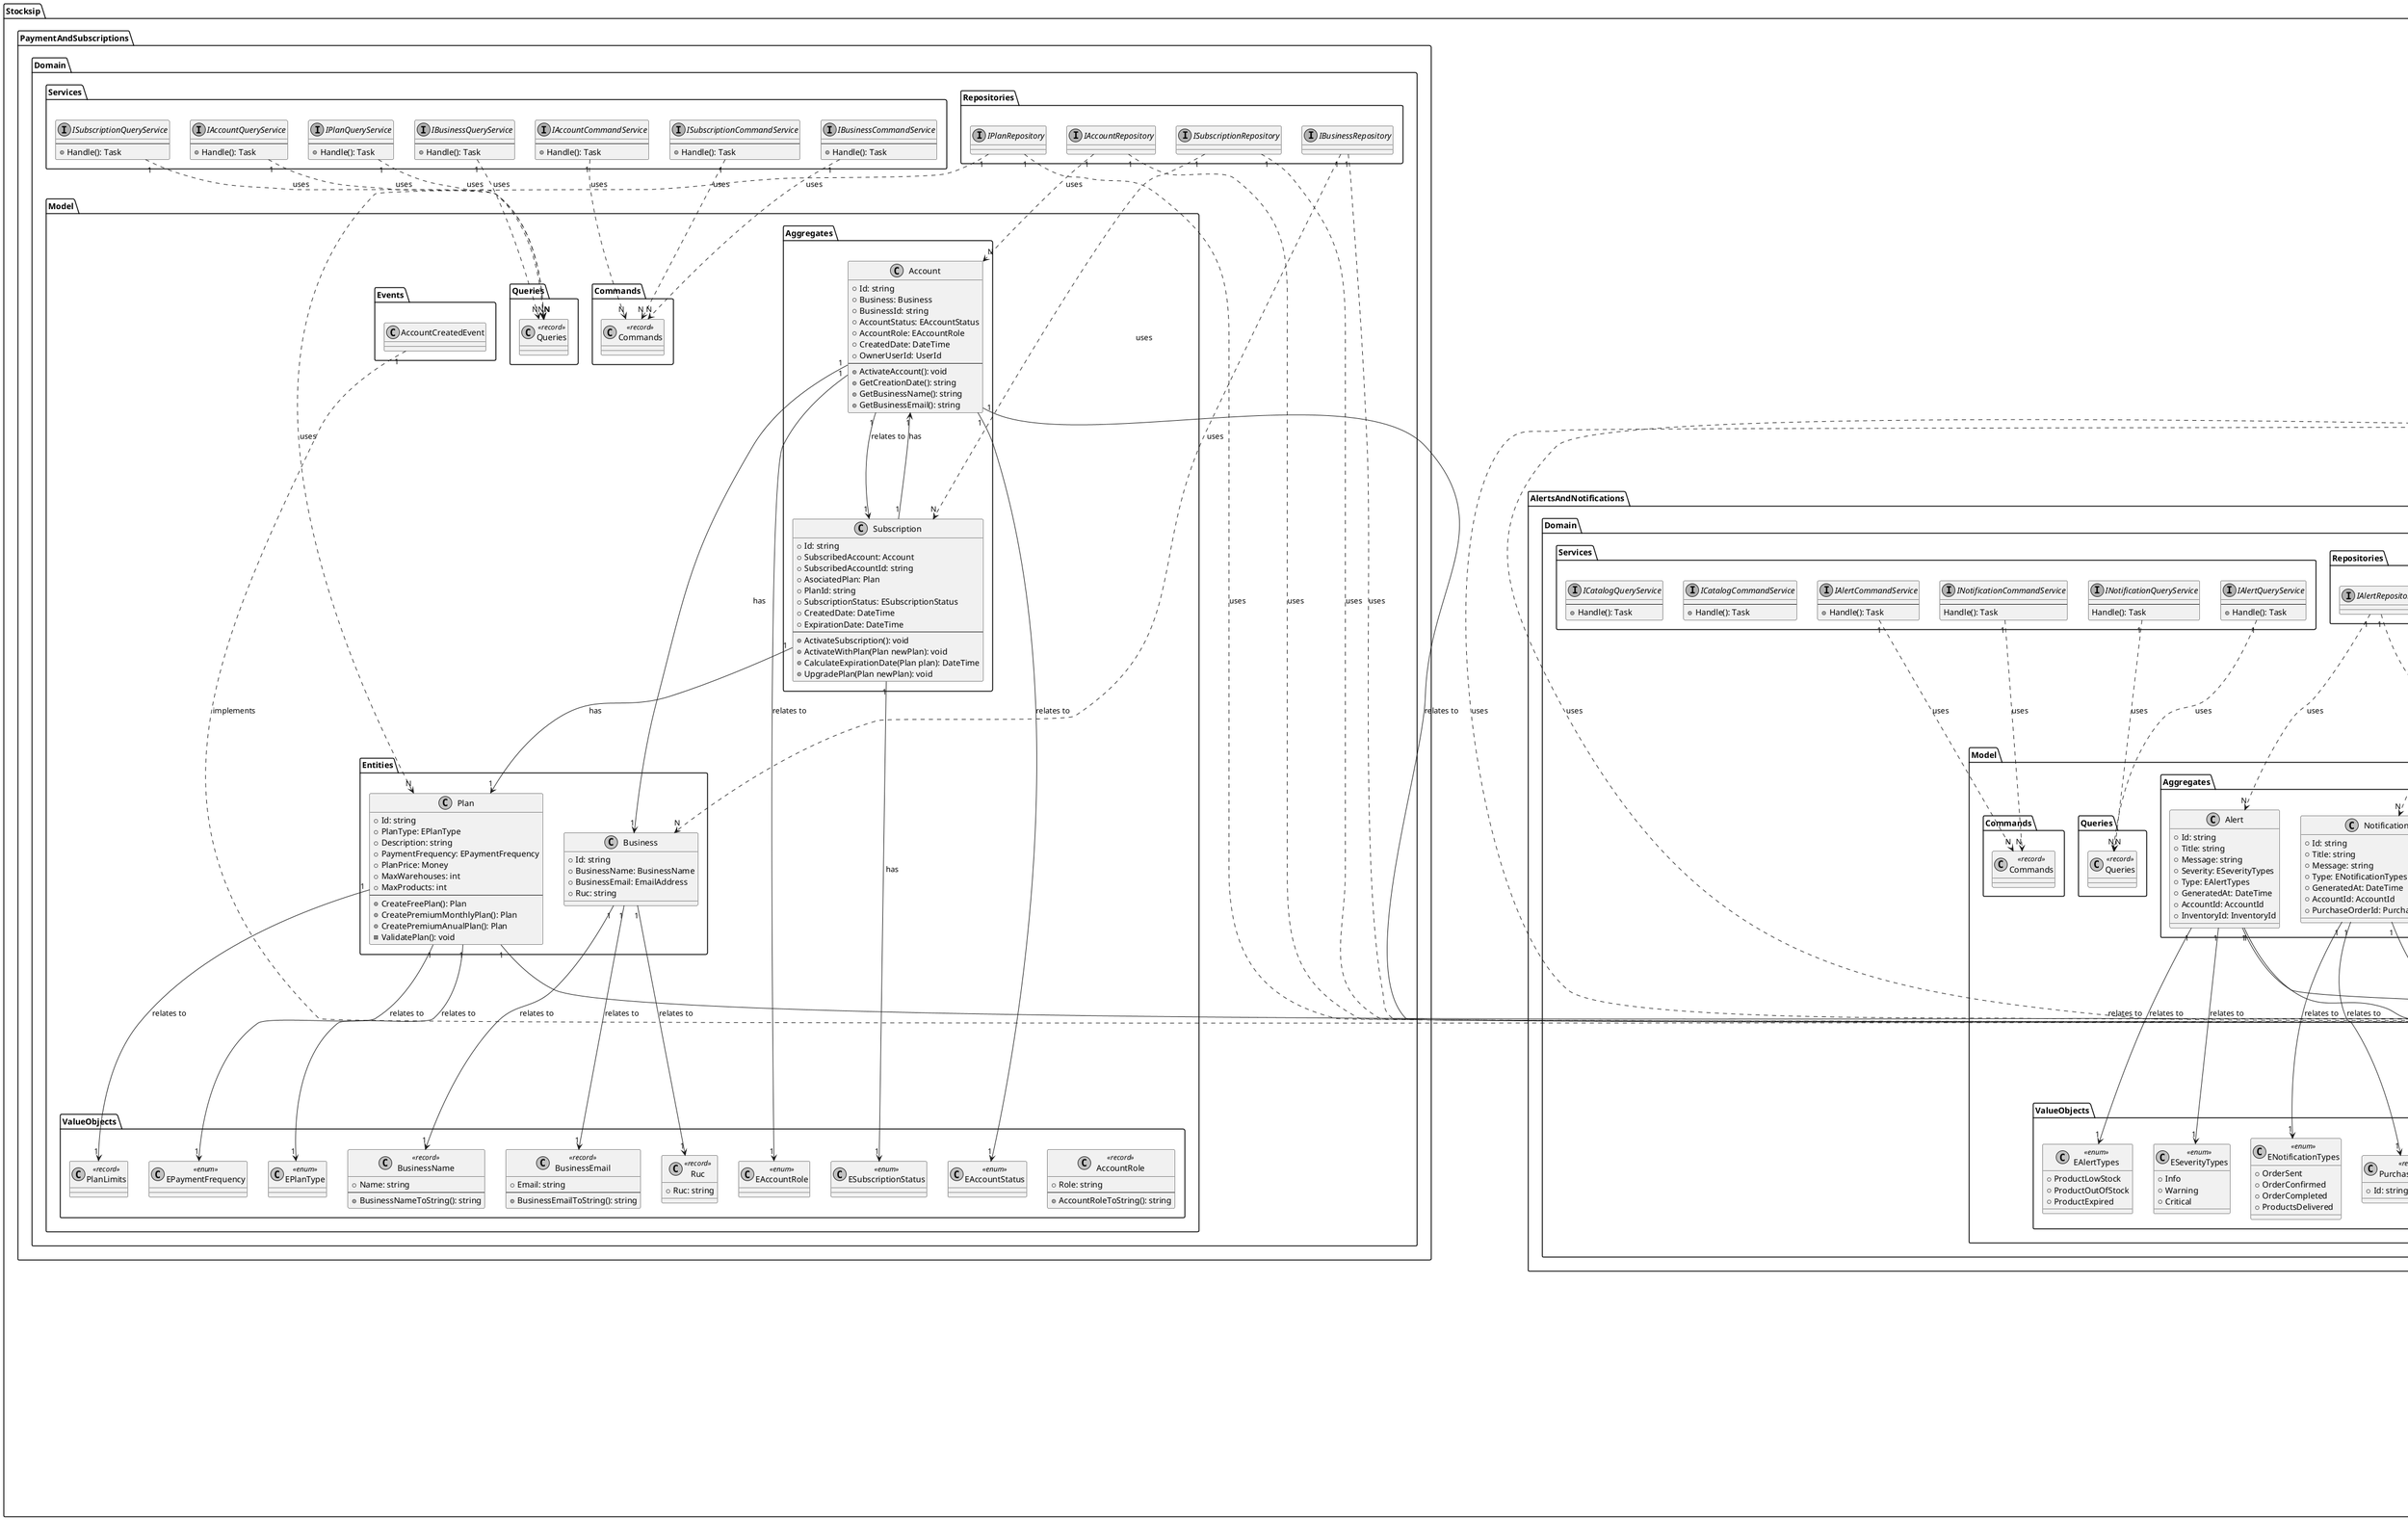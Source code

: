 @startuml

skinparam monochrome true

package "Stocksip.Shared.Domain" {
  package "Model" {
    package "Events" {
      interface "IEvent" as IEvent {}
    }
  
    package "ValueObjects" {
      class "PurchaseOrderId" as GeneralPurchaseOrderId <<record>> {
        +Id: string
      }
    
      class "CatalogId" as GeneralCatalogId <<record>> {
        +Id: string
      }
    
      class "AccountId" as AccountId <<record>> {
        +Id: string 
      }
      
      class "InventoryId" as InventoryId <<record>> {
        +Id: string
      }
      
      class "ProductId" as ProductId <<record>> {
        +Id: string
      }
      
      class "UserId" as GeneralUserId <<record>> {
        +Id: string 
      }
      
      class "Money" as Money <<record>> {
        +Amount: decimal
        +Currency: Currency
        --
        +MoneyToString(): string
      }
      
      class "Currency" as Currency <<record>> {
        +Code: string
        --
        +CurrencyToString(): string
        +GetHashCode(): int
      }
      
      class "Email" as GeneralEmail <<record>> {
        +Email: string
        --
        -IsEmailValid(string email): bool
      }
      
      class "ImageUrl" as ImageUrl <<record>> {
        +ImageUri: Uri
        --
        -CreateValidUrl(string ImageUri): Uri
        +ToString(): string
      }
    }
  }
  
  package "Repositories" {
    interface "IBaseRepository" as IBaseRepository {}
  }
  
  Money "1" --> "1" Currency : relates to
}


package "Stocksip.IAM.Domain" {
  package "Model" {
    package "Aggregates" {
      class "User" as User {
        +Id: int
        -Email: Email
        +Username: string
        +Password: string
        +CreatedAt: DateTime
        +UpdatedAt: DateTime
        +AccountId: AccountId
        +UserRole: Role
        +UserRoleId: string
        --
        +ChangePassword(string newPassword): User
        +UpdateUsername(string newUsername): User
        +ChangeRole(string newRole): void
      }
    }
    
    package "Entities" {
      class "Role" as Role {
        +Id: string
        +Name: EUserRoles
      }
    }
    
    package "ValueObjects" {
      class "EUserRoles" as EUserRoles <<enum>> {
        +SuperAdmin
        +Admin
        +AccountOwner
        +Normal
      }
    }
    
    package "Commands" {
      class "Commands" as UserCommands <<record>> {
      
      }
    }

    package "Queries" {
      class "Queries" as UserQueries <<record>> {
      
      }
    }
  }

  package "Services" {
    interface "IUserCommandService" as IUserCommandService {
    --
    +Handle(): Task
    }

    interface "IUserQueryService" as IUserQueryService {
    --
    +Handle(): Task
    }
  }

  package "Repositories" {
    interface "IUserRepository" as IUserRepository {}
  }

  User "1" --> "1" AccountId : relates to
  User "1" --> "1" GeneralEmail : relates to
  User "1" --> "1" Role : has
  
  Role "1" --> "1" EUserRoles : has
  
  IUserCommandService "1" ..> "N" UserCommands : uses
  IUserQueryService "1" ..> "N" UserQueries : uses
  
  IUserRepository "1" ..> "N" User : uses
  IUserRepository "1" ..> "1" IBaseRepository : uses
}

package "Stocksip.Profiles.Domain" {
  package "Model" {
    package "Aggregates" {
      class "Profile" as Profile {
        +Id: string
        -Name: PersonName
        -PersonContactNumber: PersonContactNumber
        +FirstName: string 
        +LastName: string
        +ContactNumber: string
        +Sex: string
        +BirthDate: DateTime
        +CreatedAt: DateTime
        +UpdatedAt: DateTime
        +AvatarUrl: string
        +UserId: UserId
      }
    }

    package "ValueObjects" {
      
      class "PersonContactNumber" as PersonContactNumber <<record>> {
        +PhoneNumber: string
      }

      class "PersonName" as PersonName <<record>> {
        +FirstName: string
        +LastName: string
        --
        +GetFullName(): string
      }
    }

    package "Commands" {
      class "Commands" as ProfileCommands <<record>> {}
    }

    package "Queries" {
      class "Queries" as ProfileQueries <<record>> {}
    }
  }

  package "Services" {
    interface "IProfileCommandService" as IProfileCommandService {
    --
    +Handle(): Task
    }

    interface "IProfileQueryService" as IProfileQueryService {
    --
    +Handle(): Task
    }
  }

  package "Repositories" {
    interface "IProfileRepository" as IProfileRepository {}
  }
  
  Profile "1" --> "1" GeneralUserId : relates to
  Profile "1" --> "1" PersonName : relates to
  Profile "1" --> "1" PersonContactNumber : relates to
  
  IProfileCommandService "1" ..> "N" ProfileCommands : uses
  IProfileQueryService "1" ..> "N" ProfileQueries : uses
  
  IProfileRepository "1" ..> "1" IBaseRepository : uses
  IProfileRepository "1" ..> "N" Profile : uses
}

package "Stocksip.InventoryManagement.Domain" {
  package "Model" {
    package "Aggregates" {
      class "Product" as Product {
        +ProductId: string
        +ProductName: string
        +UnitPrice: Money
        +Brand: Brand
        +Type: EProductType
        +MinimumStock: ProductMinimumStock
        +TotalStockinStore: int
        +IsInWarehouse: bool
        +ImageUrl: ImageUrl
        +AccountId: AccountId
        +SuplierId: AccountId
        +Inventories: ICollection<Inventory>
        --
        +SetMinimumStock(int newMinimumStock): void
        +GetMinimumStock(): ProductMinimumStock
        +UpdateProductInfo(): void
        -ExistsInventoryRelation(Inventory inventory): bool
        +AddInventoryRelation(inventory inventory): void
        +RemoveInventoryRelation(inventory inventory): void
        +AddStockToTotal(int stock): void
      }

      class "Warehouse" as Warehouse {
        +WarehouseId: string
        +Name: string
        +Address: WarehouseAddress
        +Temperature: Temperature
        +TotalCapacity: Capacity
        +ImageUrl: ImageUrl
        +AccountId: AccountId
        +Inventories: ICollection<Inventory>
        --
        +UpdateWarehouse(): void
        -ValidateWarehouseName(string name): string
        -ExistsInventoryRelation(Inventory inventory): bool
        +AddInventoryRelation(inventory inventory): void
        +RemoveInventoryRelation(inventory inventory): void
      }

      class "Inventory" as Inventory {
        +InventoryId: string  
        +ProductStored: Product
        +WarehouseStore: Warehouse
        +ProductId: string
        +WarehouseId: string
        +CurrentStock: ProductStock
        +CurrentState: EProductState
        --
        +SetProductStateToOutOfStock(): void
        +SetProductStateToWithStock(): void
        +AddStockToProduct(int addedStock): void
        +RemoveStockFromProduct(int removedStock): void
        +MoveProductToAnotherWarehouse(string newWarehouseId): void
      }

      class "CareGuide" as CareGuide {
        +CareGuideId: string
        +AccountId: AccountId
        +ProductAssociated: Product
        +ProductId: string
        +Title: string
        +Summary: string
        +RecommendedMinTemperature: double
        +RecommendedMaxTemperature: double
        +RecommendedPlaceStorage: string
        +GeneralRecommendation: string
        --
        +UpdateRecommendations(): void
        +UnassignCareGuide(): void
        +AsignCareGuideToAnotherProduct(string newProductId): void
      }
      
      class "Catalog" as Catalog {
        +Id: string
        +Name: string
        +Description: string
        +CatalogItems: ICollection<CatalogItem>
        +OwnerAccount: AccountId
        +OwnerEmail: Email
        +IsPublished: bool
        --
        +PublishCatalog(): void
        +UnpublishCatalog(): void
        +UpdateCatalog(string newName, string newDesc): void
        +AddItem(ProductId productId): void
        +RemoveItem(ProductId productId): void
        +GetOwnerAccount(): AccountId
      }
    }

    package "Entities" {
      class "CatalogItem" as CatalogItem {
        +ProductId: ProductId
        +InventoryId> InventoryId
        +UnitPrice: Money
        +StockAvailable: int
        +AddedDate: DateTime
      }
      
      class "Brand" as Brand {
        +Id: string
        +Name: EBrandNames
      }
    
      class "ProductExit" as ProductExit {
        +Id: string
        +InventoryAffected: Inventory
        +InventoryAffectedId: Inventory
        +ExitReason: EProductExitReasons
        +OutputQuantity: int
        +ExitDate: DateTime
        --
        +UpdateInventoryAfterExit(int outputQuantity): void
      }
      
      class "ProductTransfer" as ProductMovement {
        +Id: string
        +OriginalInventory: Inventory
        +OriginalInventoryId: string
        +NewWarehouse: Warehouse
        +NewWarehouseId: string
        +ProductToTransfer: Product
        +ProductToTransferId: string
        +AmountTransfered: int
        +TransferDate: DateTime
        --
        +UpdateInventoryAfterTransfer(int amountTransfered): void
      }
    }

    package "ValueObjects" {
      class "Capacity" as Capacity <<record>> {
        +TotalCapacity: double
        --
        -IsCapacityValid(double capacity): bool
      }
      
      class "EBrandNames" as EBrandNames <<enum>> {
        +Queirolo
        +Tabernero
      }
      
      class "EProductType" as EProductType <<enum>> {
        +Snack
        +Soda
        +Wine
        +Whisky
        +Rum
        +Tequila
      }
      
      class "EProductExitReasons" as EProductExitReasons <<enum>> {}
      class "EProductState" as EProductState <<enum>> {}
      
      class "ProductContent" as ProductContent <<record>> {
        +Content: double
        --
        -IsContentValid(double content): bool
      }
      
      class "ProductMinimumStock" as ProductMinimumStock <<record>> {
        +MinimumStock: int
        --
        -IsMinimumStockValid(int stock): bool
        +GetMinimumStock(): int
        +UpdateMinimumStock(int stock): ProductMinimumStock
      }
      
      class "ProductStock" as ProductStock <<record>> {
        +Stock: int
        --
        +IsStockValid(int stock): bool
        +IncreaseStock(int stock): ProductStock
        +ReduceStock(int stock): ProductStock
        +GetCurrentStock(): int
      }
      
      class "Temperature" as Temperature <<record>> {
        +Temperature: double
        --
        -IsTemperatureValid(double temp): bool
      }
      
      class "WarehouseAddress" as WarehouseAddress <<record>> {
        +Street: string
        +City: string
        +District: string
        +PostalCode: string
        +Country: string
        --
        -IsAddressValid(): bool
      }
    }

    package "Commands" {
      class "Commands" as InventoryCommands <<record>> {}
    }

    package "Queries" {
      class "Queries" as InventoryQueries <<record>> {}
    }

    package "Events" {
      class "Events" as InventoryEvents <<record>> {}
    }
  }
    
  package "Services" {
    interface "IBrandCommandService" as IBrandCommandService {
      --
      Handle(): Task
    }
    
    interface "IBrandQueryService" as IBrandQueryService {
      --
      Handle(): Task
    }
  
    interface "IProductCommandService" as IProductCommandService {
      --
      +Handle(): Task
    }
    
    interface "IProductQueryService" as IProductQueryService {
      --
      +Handle(): Task
    }
    
    interface "IWarehouseCommandService" as IWarehouseCommandService {
      --
      +Handle(): Task
    }
    
    interface "IWarehouseQueryService" as IWarehouseQueryService {
      --
      +Handle(): Task
    }
    
    interface "IInventoryCommandService" as IInventoryCommandService {
      --
      +Handle(): Task
    }
    
    interface "IInventoryQueryService" as IInventoryQueryService {
      --
      +Handle(): Task
    }
    
    interface "ICareGuideCommandService" as ICareGuideCommandService {
      --
      +Handle(): Task
    }
    
    interface "ICareGuideQueryService" as ICareGuideQueryService {
      --
      +Handle(): Task
    }
  }
  
  package "Repositories" {
    interface "IProductRepository" as IProductRepository {}
    interface "IProductExitRepository" as IProductExitRepository {}
    interface "IProductMovementRepository" as IProductMovementRepository {}
    interface "IWarehouseRepository" as IWarehouseRepository {}
    interface "IInventoryRepository" as IInventoryRepository {}
    interface "ICareGuideRepository" as ICareGuideRepository {}
    interface "IBrandRepository" as IBrandRepository {}
    interface "ICatalogRepository" as ICatalogRepository {}
  }
  
  Product "1" --> "1" AccountId : relates to
  Product "1" --> "1" EProductType : relates to
  Product "1" --> "1" ImageUrl : relates to
  Product "1" --> "N" Inventory : has
  Product "1" --> "1" ProductMinimumStock : relates to
  Product "1" --> "1" ProductContent : relates to
  Product "1" --> "1" Money : relates to 
  Product "1" --> "1" Brand : relates to
  
  Warehouse "1" --> "1" AccountId : relates to
  Warehouse "1" --> "N" Inventory : relates to
  Warehouse "1" --> "1" Capacity : relates to 
  Warehouse "1" --> "1" WarehouseAddress : relates to
  Warehouse "1" --> "1" Temperature : relates to
  
  Inventory "1" --> "1" EProductState : relates to
  Inventory "1" --> "1" ProductStock : relates to
  
  CareGuide "1" --> "1" Product : relates to
  
  ProductExit "1" --> "N" Product : uses
  ProductExit "1" --> "1" EProductExitReasons : relates to
  
  Catalog "1" ..> "N" CatalogItem : has
  Catalog "1" --> "1" AccountId : relates to
  Catalog "1" --> "1" GeneralEmail : relates to
  Catalog "1" --> "1" Money : relates to
  
  CatalogItem "1" --> "1" Money : relates to
  CatalogItem "1" --> "1" ProductId : relates to
  CatalogItem "1" --> "1" InventoryId : relates to
  
  ProductMovement "1" --> "N" Product : uses
  ProductMovement "1" --> "1" Inventory : creates
  ProductMovement "1" --> "1" Warehouse : uses
  
  IProductRepository "1" ..> "N" Product : uses
  IProductRepository "1" ..> "1" IBaseRepository : uses
  
  IWarehouseRepository "1" ..> "N" Warehouse : uses
  IWarehouseRepository "1" ..> "1" IBaseRepository : uses
  
  IInventoryRepository "1" ..> "N" Inventory : uses
  IInventoryRepository "1" ..> "1" IBaseRepository : uses
  
  ICareGuideRepository "1" ..> "N" CareGuide : uses
  ICareGuideRepository "1" ..> "1" IBaseRepository : uses
  
  IBrandRepository "1" ..> "N" Brand : uses
  IBrandRepository "1" ..> "1" IBaseRepository : uses
  
  IProductExitRepository "1" ..> "N" ProductExit : uses
  IProductExitRepository "1" ..> "1" IBaseRepository : uses
  
  IProductMovementRepository "1" ..> "N" ProductMovement : uses
  IProductMovementRepository "1" ..> "1" IBaseRepository : uses
  
  IProductCommandService "1" ..> "N" InventoryCommands : uses
  IProductQueryService "1" ..> "N" InventoryQueries : uses
  
  IWarehouseCommandService "1" ..> "N" InventoryCommands : uses
  IWarehouseQueryService "1" ..> "N" InventoryQueries : uses
  
  IBrandCommandService "1" ..> "N" InventoryCommands : uses
  IBrandQueryService "1" ..> "N" InventoryQueries : uses
  
  IInventoryCommandService "1" ..> "N" InventoryCommands : uses
  IInventoryQueryService "1" ..> "N" InventoryQueries : uses
  
  ICareGuideCommandService "1" ..> "N" InventoryCommands : uses
  ICareGuideQueryService "1" ..> "N" InventoryQueries : uses
  
  ICatalogCommandService "1" ..> "1" InventoryCommands : uses
  ICatalogQueryService "1" ..> "1" InventoryQueries : uses
  
  InventoryEvents "1" ..> "1" IEvent : implements
  
  ICatalogRepository "1" ..> "1" Catalog : uses
  ICatalogRepository "1" ..> "1" IBaseRepository : uses
}

package "Stocksip.AlertsAndNotifications.Domain" {
  package "Model" {
    package "Aggregates" {
      class "Alert" as Alert {
        +Id: string
        +Title: string
        +Message: string
        +Severity: ESeverityTypes
        +Type: EAlertTypes
        +GeneratedAt: DateTime
        +AccountId: AccountId
        +InventoryId: InventoryId
      }
      
      class "Notification" as Notification {
        +Id: string
        +Title: string
        +Message: string
        +Type: ENotificationTypes
        +GeneratedAt: DateTime
        +AccountId: AccountId
        +PurchaseOrderId: PurchaseOrderId
      }
    }
    
    package "ValueObjects" {
      class "EAlertTypes" as EAlertTypes <<enum>> {
        +ProductLowStock
        +ProductOutOfStock
        +ProductExpired
      }
      
      class "ESeverityTypes" as ESeverityTypes <<enum>> {
        +Info
        +Warning
        +Critical
      }
      
      class "ENotificationTypes" as ENotificationTypes <<enum>> {
        +OrderSent
        +OrderConfirmed
        +OrderCompleted
        +ProductsDelivered
      }
      
      class "PurchaseOrderId" as PurchaseOrderId <<record>> {
        +Id: string
      }
    }
    
    package "Commands" {
      class "Commands" as AlertCommands <<record>> {}
    }

    package "Queries" {
      class "Queries" as AlertQueries <<record>> {}
    }
  }
  
  package "Services" {
    interface "IAlertCommandService" as IAlertCommandService {
      --
      +Handle(): Task
    }
    
    interface "IAlertQueryService" as IAlertQueryService {
      --
      +Handle(): Task
    }
    
    interface "INotificationCommandService" as INotificationCommandService {
      --
      Handle(): Task
    }
    
    interface "INotificationQueryService" as INotificationQueryService {
      --
      Handle(): Task
    }
    
    interface "ICatalogCommandService" as ICatalogCommandService {
      --
      +Handle(): Task
    }
    
    interface "ICatalogQueryService" as ICatalogQueryService {
      --
      +Handle(): Task
    }
  }
  
  package "Repositories" {
    interface "IAlertRepository" as IAlertRepository {}
    interface "INotificationRepository" as INotificationRepository {}
  }
  
  Alert "1" --> "1" EAlertTypes : relates to
  Alert "1" --> "1" ESeverityTypes : relates to
  Alert "1" --> "1" InventoryId : relates to
  Alert "1" --> "1" AccountId : relates to
  
  Notification "1" --> "1" ENotificationTypes : relates to
  Notification "1" --> "1" AccountId : relates to
  Notification "1" --> "1" PurchaseOrderId : relates to
  
  IAlertCommandService "1" ..> "N" AlertCommands : uses
  IAlertQueryService "1" ..> "N" AlertQueries : uses
  
  INotificationCommandService "1" ..> "N" AlertCommands : uses
  INotificationQueryService "1" ..> "N" AlertQueries : uses
  
  IAlertRepository "1" ..> "N" Alert : uses
  IAlertRepository "1" ..> "1" IBaseRepository : uses
  
  INotificationRepository "1" ..> "N" Notification : uses
  INotificationRepository "1" ..> "1" IBaseRepository : uses
}

package "Stocksip.PaymentAndSubscriptions.Domain" {
  package "Model" {
    package "Aggregates" {
      class "Account" as Account {
        +Id: string
        +Business: Business
        +BusinessId: string
        +AccountStatus: EAccountStatus
        +AccountRole: EAccountRole
        +CreatedDate: DateTime
        +OwnerUserId: UserId
        --
        +ActivateAccount(): void
        +GetCreationDate(): string
        +GetBusinessName(): string
        +GetBusinessEmail(): string
      }
      
      class "Subscription" as Subscription {
        +Id: string
        +SubscribedAccount: Account
        +SubscribedAccountId: string
        +AsociatedPlan: Plan
        +PlanId: string
        +SubscriptionStatus: ESubscriptionStatus
        +CreatedDate: DateTime
        +ExpirationDate: DateTime
        --
        +ActivateSubscription(): void
        +ActivateWithPlan(Plan newPlan): void
        +CalculateExpirationDate(Plan plan): DateTime
        +UpgradePlan(Plan newPlan): void
      }
    }
    
    package "Entities" {
      class "Plan" as Plan {
        +Id: string
        +PlanType: EPlanType
        +Description: string
        +PaymentFrequency: EPaymentFrequency
        +PlanPrice: Money
        +MaxWarehouses: int
        +MaxProducts: int
        --
        +CreateFreePlan(): Plan
        +CreatePremiumMonthlyPlan(): Plan
        +CreatePremiumAnualPlan(): Plan
        -ValidatePlan(): void
      }
      
      class "Business" as Business {
        +Id: string
        +BusinessName: BusinessName
        +BusinessEmail: EmailAddress
        +Ruc: string
      }
    }
    
    package "ValueObjects" {
      class "AccountRole" as AccountRole <<record>> {
        +Role: string
        --
        +AccountRoleToString(): string
      }
      
      class "BusinessName" as BusinessName <<record>> {
        +Name: string
        --
        +BusinessNameToString(): string
      }
      
      class "BusinessEmail" as BusinessEmail <<record>> {
        +Email: string
        --
        +BusinessEmailToString(): string
      }
      
      class "Ruc" as Ruc <<record>> {
        +Ruc: string
      }
      
      class "PlanLimits" as PlanLimits <<record>> {}
      
      class "EAccountRole" as EAccountRole <<enum>> {}
      class "EAccountStatus" as EAccountStatus <<enum>> {}
      class "EPaymentFrequency" as EPaymentFrequency <<enum>> {}
      class "EPlanType" as EPlanType <<enum>> {}
      class "ESubscriptionStatus" as ESubscriptionStatus <<enum>> {}
    }
    
    package "Commands" {
      class "Commands" as PaymentCommands <<record>> {}
    }

    package "Queries" {
      class "Queries" as PaymentQueries <<record>> {}
    }
    
    package "Events" {
      class "AccountCreatedEvent" as AccountCreatedEvent {}
    }
  }
  
  package "Services" {
    interface "IAccountCommandService" as IAccountCommandService {
      --
      +Handle(): Task
    }
    
    interface "IAccountQueryService" as IAccountQueryService {
      --
      +Handle(): Task
    }
    
    interface "IPlanQueryService" as IPlanQueryService {
      --
      +Handle(): Task
    }
    
    interface "ISubscriptionCommandService" as ISubscriptionCommandService {
      --
      +Handle(): Task
    }
    
    interface "ISubscriptionQueryService" as ISubscriptionQueryService {
      --
      +Handle(): Task
    }
    
    interface "IBusinessCommandService" as IBusinessCommandService {
      --
      +Handle(): Task
    }
    
    interface "IBusinessQueryService" as IBusinessQueryService {
      --
      +Handle(): Task
    }
  }
  
  package "Repositories" {
    interface "IAccountRepository" as IAccountRepository {}
    interface "ISubscriptionRepository" as ISubscriptionRepository {}
    interface "IPlanRepository" as IPlanRepository {}
    interface "IBusinessRepository" as IBusinessRepository {}
  }
  
  Account "1" --> "1" Subscription : relates to
  Account "1" --> "1" GeneralUserId : relates to
  Account "1" --> "1" EAccountStatus : relates to 
  Account "1" --> "1" EAccountRole : relates to
  Account "1" --> "1" Business : has
  
  Subscription "1" --> "1" Plan : has
  Subscription "1" --> "1" Account : has
  Subscription "1" --> "1" ESubscriptionStatus : has
  
  Business "1" --> "1" BusinessEmail : relates to
  Business "1" --> "1" BusinessName : relates to
  Business "1" --> "1" Ruc : relates to
  
  Plan "1" --> "1" Money : relates to
  Plan "1" --> "1" EPlanType : relates to
  Plan "1" --> "1" EPaymentFrequency : relates to
  Plan "1" --> "1" PlanLimits : relates to
  
  IAccountCommandService "1" ..> "N" PaymentCommands : uses
  IAccountQueryService "1" ..> "N" PaymentQueries : uses
  IPlanQueryService "1" ..> "N" PaymentQueries : uses
  ISubscriptionCommandService "1" ..> "N" PaymentCommands : uses
  ISubscriptionQueryService "1" ..> "N" PaymentQueries : uses
  IBusinessCommandService "1" ..> "N" PaymentCommands : uses
  IBusinessQueryService "1" ..> "N" PaymentQueries : uses
  
  AccountCreatedEvent "1" ..> "1" IEvent : implements
  
  IAccountRepository "1" ..> "N" Account : uses
  IAccountRepository "1" ..> "1" IBaseRepository : uses
  
  ISubscriptionRepository "1" ..> "N" Subscription : uses
  ISubscriptionRepository "1" ..> "1" IBaseRepository : uses
  
  IPlanRepository "1" ..> "N" Plan : uses
  IPlanRepository "1" ..> "1" IBaseRepository : uses
  
  IBusinessRepository "1" ..> "N" Business : uses
  IBusinessRepository "1" ..> "1" IBaseRepository : uses
}

package "Stocksip.ProcurementOrdering.Domain" {
  package "Model" {
    package "Aggregates" {
      class "PurchaseOrder" as PurchaseOrder {
        +OrderCode: string
        +Items: ICollection<PurchaseOrderItem>
        +Status: EOrderStatuses
        +CatalogToBuyFromId: CatalogId
        +GenerationDate: DateTime
        +CompletitionDate: DateTime
        +Buyer: AccountId
        +IsOrderSent: bool
        +TotalToPay: Money
        --
        +SendOrder(): void
      }
      
      class "Cart" as Cart {
        +Id: string
        +Items: ICollection<CartItem>
        +CatalogToBuyFromId: CatalogId
        +Buyer: AccountId
        +GenerationDate: DateTime
        +ModificationDate: DateTime
        --
        +AddItem(CatalogItemId catalogItemid, Money unitPrice, int quantityToPurchase): void
        +RemoveItem(catalogItemid catalogItemid): void
        +UpdateItemQuantity(CartItemId cartIdemId, int quantityToAdd): void
        +CalculateTotal(): Money
        +CheckOut(): PuchaseOrder
      }
    }
  
    package "Entities" {
      class "CartItem" as CartItem {
        +Id: string
        +CatalogItemId: CatalogItemId
        +UnitPrice: Money
        +QuantityToPurchase: int
        --
        +CalculateSubTotal(): Money
      }
    
      class "PurchaseOrderItem" as PurchaseOrderItem {
        +ProductId: ProductId
        +UnitPrice: Money
        +InventoryId: InventoryId
        +QuantityToPurchase: int
        --
        +CalculateSubTotal(): Money
      }
    }
    
    package "ValueObjects" {
      class "CatalogItemId" as CatalogItemId <<record>> {
        +Id: string
      }
    
      class "EPurchaseOrderStatuses" as EPurchaseOrderStatuses <<enum>> {
        +Sent
        +Processing
        +Confirmed
        +Deliverying
        +Received
        +Canceled
      }
      
      interface "IConfirmable" as IConfirmable {
        --
        +SendOrder(): void
        +ProcessOrder(): void
        +ConfirmOrder(): void
        +DeliverOrder(): void
        +ReceiveOrder(): void
        +CancelOrder(): void
      }
    }
    
    package "Events" {
      class "OrderCompleted" as OrderCompleted {}
    }
    
    package "Commands" {
      class "Commands" as OrderCommands <<record>> {}
    }
    
    package "Queries" {
      class "Queries" as OrderQueries <<record>> {}
    }
  }
  
  package "Services" {
    interface "IOrderQueryService" as IOrderQueryService {
      --
      +Handle(): Task
    }
    
    interface "IOrderCommandService" as IOrderCommandService {
      --
      +Handle(): Task
    }
  }
  
  package "Repositories" {
    interface "IOrderRepository" as IOrderRepository {}
  }
  
  PurchaseOrder "1" ..> "N" PurchaseOrderItem : has
  PurchaseOrder "1" --> "1" EPurchaseOrderStatuses : relates to
  PurchaseOrder "1" --> "1" Money : relates to
  PurchaseOrder "1" ..> "1" IConfirmable : implements
  PurchaseOrder "1" --> "1" GeneralCatalogId : relates to
  
  PurchaseOrderItem "1" --> "1" ProductId : relates to
  PurchaseOrderItem "1" --> "1" Money : relates to
  PurchaseOrderItem "1" --> "1" InventoryId : relates to
  
  CartItem "1" --> "1" CatalogItemId : relates to
  
  OrderCompleted "1" ..> "1" IEvent : implements
  
  IOrderCommandService "1" ..> "1" OrderCommands : uses
  IOrderQueryService "1" ..> "1" OrderQueries : uses
  
  IOrderRepository "1" ..> "1" PurchaseOrder : uses
  IOrderRepository "1" ..> "1" IBaseRepository : uses
}

package "Stocksip.OrderManagement.Domain" {
  package "Model" {
    package "Aggregates" {
      class "SalesOrder" as SalesOrder {
        +OrderCode: string
        +PurchaseOrderId: PurchaseOrderId
        +Items: ICollection<SalesOrderItem>
        +Status: ESalesOrderStatuses
        +CatalogToBuyFrom: CatalogId
        +ReceiptDate: DateTime
        +CompletitionDate: DateTime
        +Buyer: AccountId
        --
        +AddItem(ProductId productId, Money unitPrice, int amountToPurchase): void
        +RemoveItem(ProductId productId): void
        +CalculateTotal(): Money
      }
    }
    
    package "Entities" {
      class "SalesOrderItem" as SalesOrderItem {
        +ProductId: ProductId
        +UnitPrice: Money
        +InventoryId: InventoryId
        +QuantityToSell: int
        --
        +CalculateSubTotal(): Money
      }
    }
    
    package "Events" {
      class "OrderDelivered" as OrderDelivered {}
    }
    
    package "ValueObjects" {
      class "ESalesOrderStatuses" as ESalesOrderStatuses <<enum>> {
        +Received
        +Processing
        +Confirmed
        +Deliverying
        +Arrived
        +Canceled
      }
    
      interface "IDeliverable" as IDeliverable {
        --
        +ProcessOrder(): void
        +ConfirmOrder(): void
        +DeliverOrder(): void
        +ArriveOrder(): void
        +CancelOrder(): void
      }
    }
    
    package "Commands" {
      class "Commands" as SalesCommands <<record>> {}
    }
    
    package "Queries" {
      class "Queries" as SalesQueries <<record>> {}
    }
  }
  
  package "Services" {
    interface "ISalesOrderQueryService" as ISalesOrderQueryService {
      --
      +Handle(): Task
    }
    
    interface "ISalesOrderCommandService" as ISalesOrderCommandService {
      --
      +Handle(): Task
    }
  }
  
  package "Repositories" {
    interface "ISalesOrderRepository" as ISalesOrderRepository {}
  }
  
  SalesOrder "1" --> "1" GeneralPurchaseOrderId : relates to
  SalesOrder "1" --> "1" ESalesOrderStatuses : relates to
  SalesOrder "1" ..> "1" IDeliverable : implements
  SalesOrder "1" --> "1" Money : relates to
  SalesOrder "1" ..> "N" SalesOrderItem : has
  SalesOrder "1" --> "1" GeneralCatalogId : relates to
  
  SalesOrderItem "1" --> "1" ProductId : relates to
  SalesOrderItem "1" --> "1" Money : relates to
  SalesOrderItem "1" --> "1" InventoryId : relates to
  
  OrderDelivered "1" ..> "1" IEvent : implements
  
  ISalesOrderCommandService "1" ..> "N" SalesCommands : uses
  ISalesOrderQueryService "1" ..> "1" SalesQueries : uses
  
  ISalesOrderRepository "1" ..> "N" SalesOrder : uses
  ISalesOrderRepository "1" ..> "1" IBaseRepository : uses
}

@enduml
